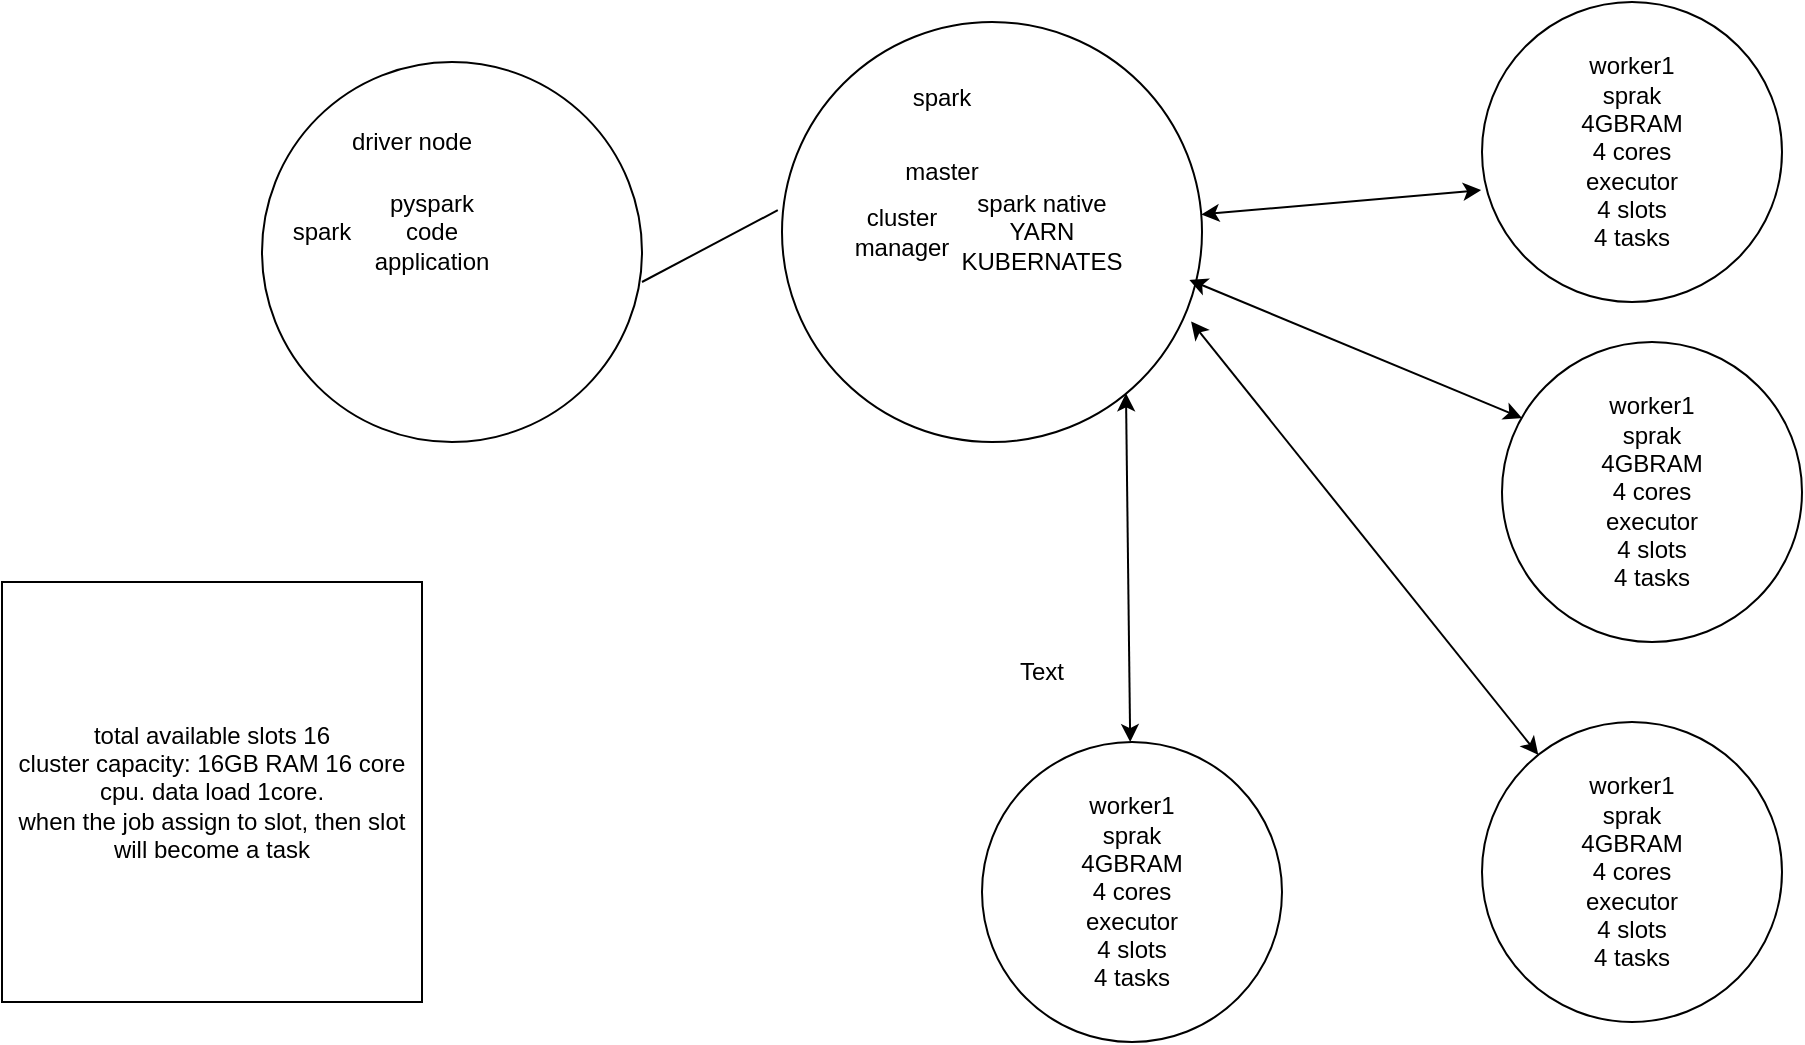 <mxfile version="26.0.16">
  <diagram name="Page-1" id="TsZkmd-If2BHdjor7ZG3">
    <mxGraphModel dx="2038" dy="651" grid="1" gridSize="10" guides="1" tooltips="1" connect="1" arrows="1" fold="1" page="1" pageScale="1" pageWidth="850" pageHeight="1100" math="0" shadow="0">
      <root>
        <mxCell id="0" />
        <mxCell id="1" parent="0" />
        <mxCell id="zFH4dkiDRFHltv2V4flr-1" value="" style="ellipse;whiteSpace=wrap;html=1;aspect=fixed;" vertex="1" parent="1">
          <mxGeometry x="30" y="40" width="190" height="190" as="geometry" />
        </mxCell>
        <mxCell id="zFH4dkiDRFHltv2V4flr-2" value="driver node" style="text;html=1;align=center;verticalAlign=middle;whiteSpace=wrap;rounded=0;" vertex="1" parent="1">
          <mxGeometry x="60" y="50" width="90" height="60" as="geometry" />
        </mxCell>
        <mxCell id="zFH4dkiDRFHltv2V4flr-3" value="spark" style="text;html=1;align=center;verticalAlign=middle;whiteSpace=wrap;rounded=0;" vertex="1" parent="1">
          <mxGeometry x="30" y="110" width="60" height="30" as="geometry" />
        </mxCell>
        <mxCell id="zFH4dkiDRFHltv2V4flr-4" value="pyspark code application" style="text;html=1;align=center;verticalAlign=middle;whiteSpace=wrap;rounded=0;" vertex="1" parent="1">
          <mxGeometry x="80" y="110" width="70" height="30" as="geometry" />
        </mxCell>
        <mxCell id="zFH4dkiDRFHltv2V4flr-5" value="" style="ellipse;whiteSpace=wrap;html=1;aspect=fixed;" vertex="1" parent="1">
          <mxGeometry x="290" y="20" width="210" height="210" as="geometry" />
        </mxCell>
        <mxCell id="zFH4dkiDRFHltv2V4flr-6" value="spark" style="text;html=1;align=center;verticalAlign=middle;whiteSpace=wrap;rounded=0;" vertex="1" parent="1">
          <mxGeometry x="340" y="40" width="60" height="35" as="geometry" />
        </mxCell>
        <mxCell id="zFH4dkiDRFHltv2V4flr-7" value="" style="endArrow=none;html=1;rounded=0;entryX=-0.01;entryY=0.448;entryDx=0;entryDy=0;entryPerimeter=0;" edge="1" parent="1" target="zFH4dkiDRFHltv2V4flr-5">
          <mxGeometry width="50" height="50" relative="1" as="geometry">
            <mxPoint x="220" y="150" as="sourcePoint" />
            <mxPoint x="270" y="100" as="targetPoint" />
          </mxGeometry>
        </mxCell>
        <mxCell id="zFH4dkiDRFHltv2V4flr-8" value="master" style="text;html=1;align=center;verticalAlign=middle;whiteSpace=wrap;rounded=0;" vertex="1" parent="1">
          <mxGeometry x="340" y="80" width="60" height="30" as="geometry" />
        </mxCell>
        <mxCell id="zFH4dkiDRFHltv2V4flr-10" value="worker1&lt;div&gt;sprak&lt;/div&gt;&lt;div&gt;4GBRAM&lt;/div&gt;&lt;div&gt;4 cores&lt;/div&gt;&lt;div&gt;executor&lt;/div&gt;&lt;div&gt;4 slots&lt;/div&gt;&lt;div&gt;4 tasks&lt;/div&gt;" style="ellipse;whiteSpace=wrap;html=1;aspect=fixed;" vertex="1" parent="1">
          <mxGeometry x="640" y="10" width="150" height="150" as="geometry" />
        </mxCell>
        <mxCell id="zFH4dkiDRFHltv2V4flr-13" value="worker1&lt;div&gt;sprak&lt;/div&gt;&lt;div&gt;4GBRAM&lt;/div&gt;&lt;div&gt;4 cores&lt;/div&gt;&lt;div&gt;executor&lt;/div&gt;&lt;div&gt;4 slots&lt;/div&gt;&lt;div&gt;4 tasks&lt;/div&gt;" style="ellipse;whiteSpace=wrap;html=1;aspect=fixed;" vertex="1" parent="1">
          <mxGeometry x="650" y="180" width="150" height="150" as="geometry" />
        </mxCell>
        <mxCell id="zFH4dkiDRFHltv2V4flr-14" value="worker1&lt;div&gt;sprak&lt;/div&gt;&lt;div&gt;4GBRAM&lt;/div&gt;&lt;div&gt;4 cores&lt;/div&gt;&lt;div&gt;executor&lt;/div&gt;&lt;div&gt;4 slots&lt;/div&gt;&lt;div&gt;4 tasks&lt;/div&gt;" style="ellipse;whiteSpace=wrap;html=1;aspect=fixed;" vertex="1" parent="1">
          <mxGeometry x="640" y="370" width="150" height="150" as="geometry" />
        </mxCell>
        <mxCell id="zFH4dkiDRFHltv2V4flr-15" value="worker1&lt;div&gt;sprak&lt;/div&gt;&lt;div&gt;4GBRAM&lt;/div&gt;&lt;div&gt;4 cores&lt;/div&gt;&lt;div&gt;executor&lt;/div&gt;&lt;div&gt;4 slots&lt;/div&gt;&lt;div&gt;4 tasks&lt;/div&gt;" style="ellipse;whiteSpace=wrap;html=1;aspect=fixed;" vertex="1" parent="1">
          <mxGeometry x="390" y="380" width="150" height="150" as="geometry" />
        </mxCell>
        <mxCell id="zFH4dkiDRFHltv2V4flr-17" value="total available slots 16&lt;div&gt;cluster capacity: 16GB RAM 16 core cpu. data load 1core.&lt;/div&gt;&lt;div&gt;when the job assign to slot, then slot will become a task&lt;/div&gt;" style="whiteSpace=wrap;html=1;aspect=fixed;" vertex="1" parent="1">
          <mxGeometry x="-100" y="300" width="210" height="210" as="geometry" />
        </mxCell>
        <mxCell id="zFH4dkiDRFHltv2V4flr-22" value="" style="endArrow=classic;startArrow=classic;html=1;rounded=0;entryX=-0.003;entryY=0.627;entryDx=0;entryDy=0;entryPerimeter=0;" edge="1" parent="1" source="zFH4dkiDRFHltv2V4flr-5" target="zFH4dkiDRFHltv2V4flr-10">
          <mxGeometry width="50" height="50" relative="1" as="geometry">
            <mxPoint x="400" y="370" as="sourcePoint" />
            <mxPoint x="450" y="320" as="targetPoint" />
          </mxGeometry>
        </mxCell>
        <mxCell id="zFH4dkiDRFHltv2V4flr-23" value="" style="endArrow=classic;startArrow=classic;html=1;rounded=0;entryX=-0.003;entryY=0.627;entryDx=0;entryDy=0;entryPerimeter=0;exitX=0.97;exitY=0.614;exitDx=0;exitDy=0;exitPerimeter=0;" edge="1" parent="1" source="zFH4dkiDRFHltv2V4flr-5">
          <mxGeometry width="50" height="50" relative="1" as="geometry">
            <mxPoint x="520" y="230" as="sourcePoint" />
            <mxPoint x="660" y="218" as="targetPoint" />
          </mxGeometry>
        </mxCell>
        <mxCell id="zFH4dkiDRFHltv2V4flr-24" value="" style="endArrow=classic;startArrow=classic;html=1;rounded=0;exitX=0.974;exitY=0.713;exitDx=0;exitDy=0;exitPerimeter=0;" edge="1" parent="1" source="zFH4dkiDRFHltv2V4flr-5" target="zFH4dkiDRFHltv2V4flr-14">
          <mxGeometry width="50" height="50" relative="1" as="geometry">
            <mxPoint x="520" y="136" as="sourcePoint" />
            <mxPoint x="660" y="124" as="targetPoint" />
          </mxGeometry>
        </mxCell>
        <mxCell id="zFH4dkiDRFHltv2V4flr-25" value="" style="endArrow=classic;startArrow=classic;html=1;rounded=0;exitX=0.819;exitY=0.884;exitDx=0;exitDy=0;exitPerimeter=0;" edge="1" parent="1" source="zFH4dkiDRFHltv2V4flr-5" target="zFH4dkiDRFHltv2V4flr-15">
          <mxGeometry width="50" height="50" relative="1" as="geometry">
            <mxPoint x="530" y="146" as="sourcePoint" />
            <mxPoint x="670" y="134" as="targetPoint" />
          </mxGeometry>
        </mxCell>
        <mxCell id="zFH4dkiDRFHltv2V4flr-26" value="cluster manager" style="text;html=1;align=center;verticalAlign=middle;whiteSpace=wrap;rounded=0;" vertex="1" parent="1">
          <mxGeometry x="320" y="110" width="60" height="30" as="geometry" />
        </mxCell>
        <mxCell id="zFH4dkiDRFHltv2V4flr-27" value="spark native&lt;div&gt;YARN&lt;/div&gt;&lt;div&gt;KUBERNATES&lt;/div&gt;" style="text;html=1;align=center;verticalAlign=middle;whiteSpace=wrap;rounded=0;" vertex="1" parent="1">
          <mxGeometry x="390" y="110" width="60" height="30" as="geometry" />
        </mxCell>
        <mxCell id="zFH4dkiDRFHltv2V4flr-28" value="Text" style="text;html=1;align=center;verticalAlign=middle;whiteSpace=wrap;rounded=0;" vertex="1" parent="1">
          <mxGeometry x="390" y="330" width="60" height="30" as="geometry" />
        </mxCell>
      </root>
    </mxGraphModel>
  </diagram>
</mxfile>
